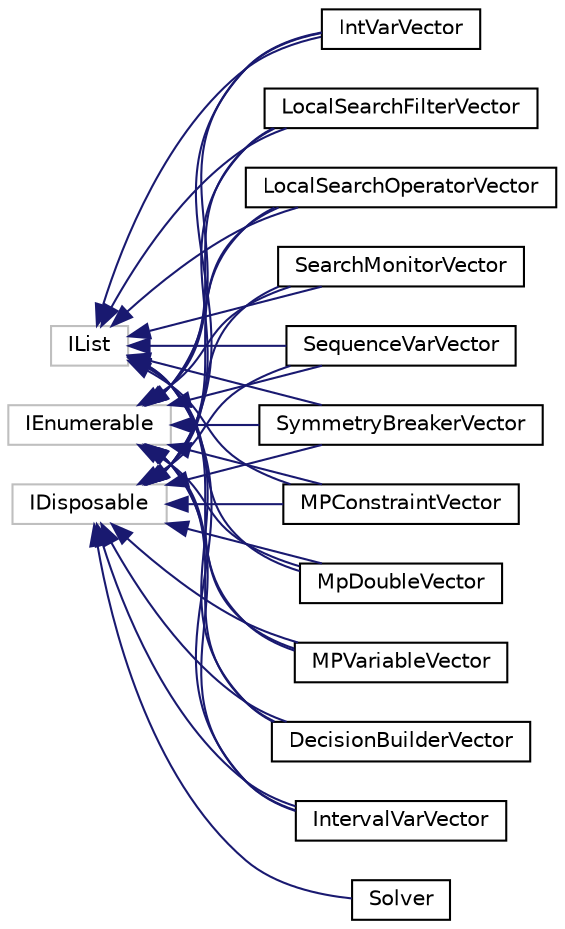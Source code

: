 digraph "Graphical Class Hierarchy"
{
 // LATEX_PDF_SIZE
  edge [fontname="Helvetica",fontsize="10",labelfontname="Helvetica",labelfontsize="10"];
  node [fontname="Helvetica",fontsize="10",shape=record];
  rankdir="LR";
  Node93 [label="IDisposable",height=0.2,width=0.4,color="grey75", fillcolor="white", style="filled",tooltip=" "];
  Node93 -> Node0 [dir="back",color="midnightblue",fontsize="10",style="solid",fontname="Helvetica"];
  Node0 [label="DecisionBuilderVector",height=0.2,width=0.4,color="black", fillcolor="white", style="filled",URL="$classGoogle_1_1OrTools_1_1ConstraintSolver_1_1DecisionBuilderVector.html",tooltip=" "];
  Node93 -> Node78 [dir="back",color="midnightblue",fontsize="10",style="solid",fontname="Helvetica"];
  Node78 [label="IntervalVarVector",height=0.2,width=0.4,color="black", fillcolor="white", style="filled",URL="$classGoogle_1_1OrTools_1_1ConstraintSolver_1_1IntervalVarVector.html",tooltip=" "];
  Node93 -> Node79 [dir="back",color="midnightblue",fontsize="10",style="solid",fontname="Helvetica"];
  Node79 [label="IntVarVector",height=0.2,width=0.4,color="black", fillcolor="white", style="filled",URL="$classGoogle_1_1OrTools_1_1ConstraintSolver_1_1IntVarVector.html",tooltip=" "];
  Node93 -> Node80 [dir="back",color="midnightblue",fontsize="10",style="solid",fontname="Helvetica"];
  Node80 [label="LocalSearchFilterVector",height=0.2,width=0.4,color="black", fillcolor="white", style="filled",URL="$classGoogle_1_1OrTools_1_1ConstraintSolver_1_1LocalSearchFilterVector.html",tooltip=" "];
  Node93 -> Node81 [dir="back",color="midnightblue",fontsize="10",style="solid",fontname="Helvetica"];
  Node81 [label="LocalSearchOperatorVector",height=0.2,width=0.4,color="black", fillcolor="white", style="filled",URL="$classGoogle_1_1OrTools_1_1ConstraintSolver_1_1LocalSearchOperatorVector.html",tooltip=" "];
  Node93 -> Node82 [dir="back",color="midnightblue",fontsize="10",style="solid",fontname="Helvetica"];
  Node82 [label="SearchMonitorVector",height=0.2,width=0.4,color="black", fillcolor="white", style="filled",URL="$classGoogle_1_1OrTools_1_1ConstraintSolver_1_1SearchMonitorVector.html",tooltip=" "];
  Node93 -> Node83 [dir="back",color="midnightblue",fontsize="10",style="solid",fontname="Helvetica"];
  Node83 [label="SequenceVarVector",height=0.2,width=0.4,color="black", fillcolor="white", style="filled",URL="$classGoogle_1_1OrTools_1_1ConstraintSolver_1_1SequenceVarVector.html",tooltip=" "];
  Node93 -> Node94 [dir="back",color="midnightblue",fontsize="10",style="solid",fontname="Helvetica"];
  Node94 [label="Solver",height=0.2,width=0.4,color="black", fillcolor="white", style="filled",URL="$classGoogle_1_1OrTools_1_1ConstraintSolver_1_1Solver.html",tooltip=" "];
  Node93 -> Node84 [dir="back",color="midnightblue",fontsize="10",style="solid",fontname="Helvetica"];
  Node84 [label="SymmetryBreakerVector",height=0.2,width=0.4,color="black", fillcolor="white", style="filled",URL="$classGoogle_1_1OrTools_1_1ConstraintSolver_1_1SymmetryBreakerVector.html",tooltip=" "];
  Node93 -> Node85 [dir="back",color="midnightblue",fontsize="10",style="solid",fontname="Helvetica"];
  Node85 [label="MPConstraintVector",height=0.2,width=0.4,color="black", fillcolor="white", style="filled",URL="$classGoogle_1_1OrTools_1_1LinearSolver_1_1MPConstraintVector.html",tooltip=" "];
  Node93 -> Node86 [dir="back",color="midnightblue",fontsize="10",style="solid",fontname="Helvetica"];
  Node86 [label="MpDoubleVector",height=0.2,width=0.4,color="black", fillcolor="white", style="filled",URL="$classGoogle_1_1OrTools_1_1LinearSolver_1_1MpDoubleVector.html",tooltip=" "];
  Node93 -> Node87 [dir="back",color="midnightblue",fontsize="10",style="solid",fontname="Helvetica"];
  Node87 [label="MPVariableVector",height=0.2,width=0.4,color="black", fillcolor="white", style="filled",URL="$classGoogle_1_1OrTools_1_1LinearSolver_1_1MPVariableVector.html",tooltip=" "];
  Node90 [label="IEnumerable",height=0.2,width=0.4,color="grey75", fillcolor="white", style="filled",tooltip=" "];
  Node90 -> Node0 [dir="back",color="midnightblue",fontsize="10",style="solid",fontname="Helvetica"];
  Node90 -> Node78 [dir="back",color="midnightblue",fontsize="10",style="solid",fontname="Helvetica"];
  Node90 -> Node79 [dir="back",color="midnightblue",fontsize="10",style="solid",fontname="Helvetica"];
  Node90 -> Node80 [dir="back",color="midnightblue",fontsize="10",style="solid",fontname="Helvetica"];
  Node90 -> Node81 [dir="back",color="midnightblue",fontsize="10",style="solid",fontname="Helvetica"];
  Node90 -> Node82 [dir="back",color="midnightblue",fontsize="10",style="solid",fontname="Helvetica"];
  Node90 -> Node83 [dir="back",color="midnightblue",fontsize="10",style="solid",fontname="Helvetica"];
  Node90 -> Node84 [dir="back",color="midnightblue",fontsize="10",style="solid",fontname="Helvetica"];
  Node90 -> Node85 [dir="back",color="midnightblue",fontsize="10",style="solid",fontname="Helvetica"];
  Node90 -> Node86 [dir="back",color="midnightblue",fontsize="10",style="solid",fontname="Helvetica"];
  Node90 -> Node87 [dir="back",color="midnightblue",fontsize="10",style="solid",fontname="Helvetica"];
  Node76 [label="IList",height=0.2,width=0.4,color="grey75", fillcolor="white", style="filled",tooltip=" "];
  Node76 -> Node0 [dir="back",color="midnightblue",fontsize="10",style="solid",fontname="Helvetica"];
  Node76 -> Node78 [dir="back",color="midnightblue",fontsize="10",style="solid",fontname="Helvetica"];
  Node76 -> Node79 [dir="back",color="midnightblue",fontsize="10",style="solid",fontname="Helvetica"];
  Node76 -> Node80 [dir="back",color="midnightblue",fontsize="10",style="solid",fontname="Helvetica"];
  Node76 -> Node81 [dir="back",color="midnightblue",fontsize="10",style="solid",fontname="Helvetica"];
  Node76 -> Node82 [dir="back",color="midnightblue",fontsize="10",style="solid",fontname="Helvetica"];
  Node76 -> Node83 [dir="back",color="midnightblue",fontsize="10",style="solid",fontname="Helvetica"];
  Node76 -> Node84 [dir="back",color="midnightblue",fontsize="10",style="solid",fontname="Helvetica"];
  Node76 -> Node85 [dir="back",color="midnightblue",fontsize="10",style="solid",fontname="Helvetica"];
  Node76 -> Node86 [dir="back",color="midnightblue",fontsize="10",style="solid",fontname="Helvetica"];
  Node76 -> Node87 [dir="back",color="midnightblue",fontsize="10",style="solid",fontname="Helvetica"];
}
